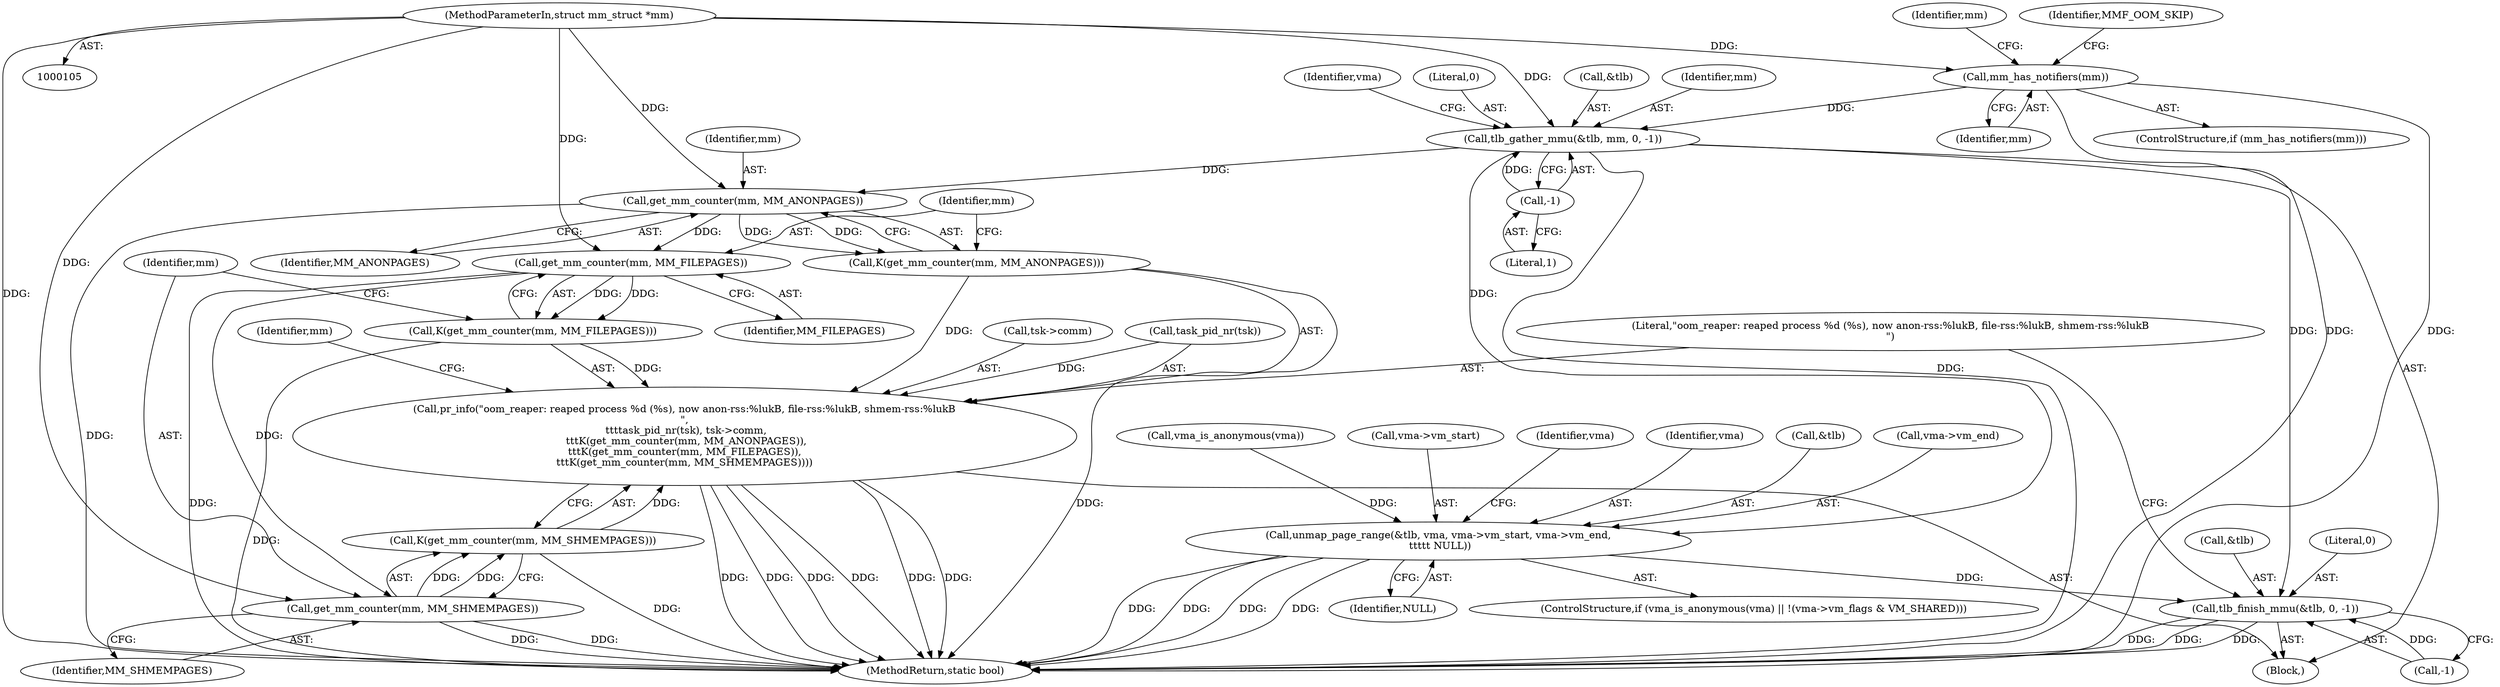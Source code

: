 digraph "1_linux_687cb0884a714ff484d038e9190edc874edcf146@del" {
"1000174" [label="(Call,tlb_gather_mmu(&tlb, mm, 0, -1))"];
"1000135" [label="(Call,mm_has_notifiers(mm))"];
"1000107" [label="(MethodParameterIn,struct mm_struct *mm)"];
"1000179" [label="(Call,-1)"];
"1000209" [label="(Call,unmap_page_range(&tlb, vma, vma->vm_start, vma->vm_end,\n \t\t\t\t\t NULL))"];
"1000220" [label="(Call,tlb_finish_mmu(&tlb, 0, -1))"];
"1000234" [label="(Call,get_mm_counter(mm, MM_ANONPAGES))"];
"1000233" [label="(Call,K(get_mm_counter(mm, MM_ANONPAGES)))"];
"1000226" [label="(Call,pr_info(\"oom_reaper: reaped process %d (%s), now anon-rss:%lukB, file-rss:%lukB, shmem-rss:%lukB\n\",\n \t\t\ttask_pid_nr(tsk), tsk->comm,\n \t\t\tK(get_mm_counter(mm, MM_ANONPAGES)),\n\t\t\tK(get_mm_counter(mm, MM_FILEPAGES)),\n\t\t\tK(get_mm_counter(mm, MM_SHMEMPAGES))))"];
"1000238" [label="(Call,get_mm_counter(mm, MM_FILEPAGES))"];
"1000237" [label="(Call,K(get_mm_counter(mm, MM_FILEPAGES)))"];
"1000242" [label="(Call,get_mm_counter(mm, MM_SHMEMPAGES))"];
"1000241" [label="(Call,K(get_mm_counter(mm, MM_SHMEMPAGES)))"];
"1000242" [label="(Call,get_mm_counter(mm, MM_SHMEMPAGES))"];
"1000178" [label="(Literal,0)"];
"1000248" [label="(Identifier,mm)"];
"1000201" [label="(Call,vma_is_anonymous(vma))"];
"1000213" [label="(Call,vma->vm_start)"];
"1000235" [label="(Identifier,mm)"];
"1000234" [label="(Call,get_mm_counter(mm, MM_ANONPAGES))"];
"1000219" [label="(Identifier,NULL)"];
"1000107" [label="(MethodParameterIn,struct mm_struct *mm)"];
"1000227" [label="(Literal,\"oom_reaper: reaped process %d (%s), now anon-rss:%lukB, file-rss:%lukB, shmem-rss:%lukB\n\")"];
"1000230" [label="(Call,tsk->comm)"];
"1000223" [label="(Literal,0)"];
"1000189" [label="(Identifier,vma)"];
"1000175" [label="(Call,&tlb)"];
"1000199" [label="(ControlStructure,if (vma_is_anonymous(vma) || !(vma->vm_flags & VM_SHARED)))"];
"1000108" [label="(Block,)"];
"1000260" [label="(MethodReturn,static bool)"];
"1000134" [label="(ControlStructure,if (mm_has_notifiers(mm)))"];
"1000209" [label="(Call,unmap_page_range(&tlb, vma, vma->vm_start, vma->vm_end,\n \t\t\t\t\t NULL))"];
"1000136" [label="(Identifier,mm)"];
"1000226" [label="(Call,pr_info(\"oom_reaper: reaped process %d (%s), now anon-rss:%lukB, file-rss:%lukB, shmem-rss:%lukB\n\",\n \t\t\ttask_pid_nr(tsk), tsk->comm,\n \t\t\tK(get_mm_counter(mm, MM_ANONPAGES)),\n\t\t\tK(get_mm_counter(mm, MM_FILEPAGES)),\n\t\t\tK(get_mm_counter(mm, MM_SHMEMPAGES))))"];
"1000240" [label="(Identifier,MM_FILEPAGES)"];
"1000239" [label="(Identifier,mm)"];
"1000141" [label="(Identifier,mm)"];
"1000212" [label="(Identifier,vma)"];
"1000236" [label="(Identifier,MM_ANONPAGES)"];
"1000180" [label="(Literal,1)"];
"1000243" [label="(Identifier,mm)"];
"1000237" [label="(Call,K(get_mm_counter(mm, MM_FILEPAGES)))"];
"1000224" [label="(Call,-1)"];
"1000244" [label="(Identifier,MM_SHMEMPAGES)"];
"1000241" [label="(Call,K(get_mm_counter(mm, MM_SHMEMPAGES)))"];
"1000135" [label="(Call,mm_has_notifiers(mm))"];
"1000148" [label="(Identifier,MMF_OOM_SKIP)"];
"1000221" [label="(Call,&tlb)"];
"1000210" [label="(Call,&tlb)"];
"1000177" [label="(Identifier,mm)"];
"1000228" [label="(Call,task_pid_nr(tsk))"];
"1000179" [label="(Call,-1)"];
"1000174" [label="(Call,tlb_gather_mmu(&tlb, mm, 0, -1))"];
"1000183" [label="(Identifier,vma)"];
"1000216" [label="(Call,vma->vm_end)"];
"1000233" [label="(Call,K(get_mm_counter(mm, MM_ANONPAGES)))"];
"1000220" [label="(Call,tlb_finish_mmu(&tlb, 0, -1))"];
"1000238" [label="(Call,get_mm_counter(mm, MM_FILEPAGES))"];
"1000174" -> "1000108"  [label="AST: "];
"1000174" -> "1000179"  [label="CFG: "];
"1000175" -> "1000174"  [label="AST: "];
"1000177" -> "1000174"  [label="AST: "];
"1000178" -> "1000174"  [label="AST: "];
"1000179" -> "1000174"  [label="AST: "];
"1000183" -> "1000174"  [label="CFG: "];
"1000174" -> "1000260"  [label="DDG: "];
"1000135" -> "1000174"  [label="DDG: "];
"1000107" -> "1000174"  [label="DDG: "];
"1000179" -> "1000174"  [label="DDG: "];
"1000174" -> "1000209"  [label="DDG: "];
"1000174" -> "1000220"  [label="DDG: "];
"1000174" -> "1000234"  [label="DDG: "];
"1000135" -> "1000134"  [label="AST: "];
"1000135" -> "1000136"  [label="CFG: "];
"1000136" -> "1000135"  [label="AST: "];
"1000141" -> "1000135"  [label="CFG: "];
"1000148" -> "1000135"  [label="CFG: "];
"1000135" -> "1000260"  [label="DDG: "];
"1000135" -> "1000260"  [label="DDG: "];
"1000107" -> "1000135"  [label="DDG: "];
"1000107" -> "1000105"  [label="AST: "];
"1000107" -> "1000260"  [label="DDG: "];
"1000107" -> "1000234"  [label="DDG: "];
"1000107" -> "1000238"  [label="DDG: "];
"1000107" -> "1000242"  [label="DDG: "];
"1000179" -> "1000180"  [label="CFG: "];
"1000180" -> "1000179"  [label="AST: "];
"1000209" -> "1000199"  [label="AST: "];
"1000209" -> "1000219"  [label="CFG: "];
"1000210" -> "1000209"  [label="AST: "];
"1000212" -> "1000209"  [label="AST: "];
"1000213" -> "1000209"  [label="AST: "];
"1000216" -> "1000209"  [label="AST: "];
"1000219" -> "1000209"  [label="AST: "];
"1000189" -> "1000209"  [label="CFG: "];
"1000209" -> "1000260"  [label="DDG: "];
"1000209" -> "1000260"  [label="DDG: "];
"1000209" -> "1000260"  [label="DDG: "];
"1000209" -> "1000260"  [label="DDG: "];
"1000201" -> "1000209"  [label="DDG: "];
"1000209" -> "1000220"  [label="DDG: "];
"1000220" -> "1000108"  [label="AST: "];
"1000220" -> "1000224"  [label="CFG: "];
"1000221" -> "1000220"  [label="AST: "];
"1000223" -> "1000220"  [label="AST: "];
"1000224" -> "1000220"  [label="AST: "];
"1000227" -> "1000220"  [label="CFG: "];
"1000220" -> "1000260"  [label="DDG: "];
"1000220" -> "1000260"  [label="DDG: "];
"1000220" -> "1000260"  [label="DDG: "];
"1000224" -> "1000220"  [label="DDG: "];
"1000234" -> "1000233"  [label="AST: "];
"1000234" -> "1000236"  [label="CFG: "];
"1000235" -> "1000234"  [label="AST: "];
"1000236" -> "1000234"  [label="AST: "];
"1000233" -> "1000234"  [label="CFG: "];
"1000234" -> "1000260"  [label="DDG: "];
"1000234" -> "1000233"  [label="DDG: "];
"1000234" -> "1000233"  [label="DDG: "];
"1000234" -> "1000238"  [label="DDG: "];
"1000233" -> "1000226"  [label="AST: "];
"1000239" -> "1000233"  [label="CFG: "];
"1000233" -> "1000260"  [label="DDG: "];
"1000233" -> "1000226"  [label="DDG: "];
"1000226" -> "1000108"  [label="AST: "];
"1000226" -> "1000241"  [label="CFG: "];
"1000227" -> "1000226"  [label="AST: "];
"1000228" -> "1000226"  [label="AST: "];
"1000230" -> "1000226"  [label="AST: "];
"1000237" -> "1000226"  [label="AST: "];
"1000241" -> "1000226"  [label="AST: "];
"1000248" -> "1000226"  [label="CFG: "];
"1000226" -> "1000260"  [label="DDG: "];
"1000226" -> "1000260"  [label="DDG: "];
"1000226" -> "1000260"  [label="DDG: "];
"1000226" -> "1000260"  [label="DDG: "];
"1000226" -> "1000260"  [label="DDG: "];
"1000226" -> "1000260"  [label="DDG: "];
"1000228" -> "1000226"  [label="DDG: "];
"1000237" -> "1000226"  [label="DDG: "];
"1000241" -> "1000226"  [label="DDG: "];
"1000238" -> "1000237"  [label="AST: "];
"1000238" -> "1000240"  [label="CFG: "];
"1000239" -> "1000238"  [label="AST: "];
"1000240" -> "1000238"  [label="AST: "];
"1000237" -> "1000238"  [label="CFG: "];
"1000238" -> "1000260"  [label="DDG: "];
"1000238" -> "1000237"  [label="DDG: "];
"1000238" -> "1000237"  [label="DDG: "];
"1000238" -> "1000242"  [label="DDG: "];
"1000243" -> "1000237"  [label="CFG: "];
"1000237" -> "1000260"  [label="DDG: "];
"1000242" -> "1000241"  [label="AST: "];
"1000242" -> "1000244"  [label="CFG: "];
"1000243" -> "1000242"  [label="AST: "];
"1000244" -> "1000242"  [label="AST: "];
"1000241" -> "1000242"  [label="CFG: "];
"1000242" -> "1000260"  [label="DDG: "];
"1000242" -> "1000260"  [label="DDG: "];
"1000242" -> "1000241"  [label="DDG: "];
"1000242" -> "1000241"  [label="DDG: "];
"1000241" -> "1000260"  [label="DDG: "];
}

